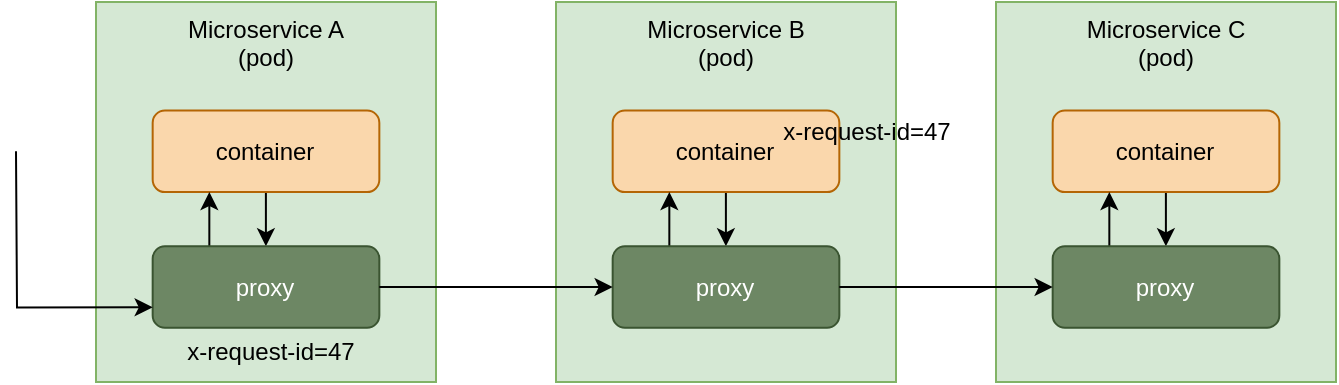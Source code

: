 <mxfile version="20.2.4" type="device" pages="5"><diagram id="2mDIoa3_bhc-OFTDzTO9" name="why-istio"><mxGraphModel dx="1510" dy="871" grid="1" gridSize="10" guides="1" tooltips="1" connect="1" arrows="1" fold="1" page="1" pageScale="1" pageWidth="827" pageHeight="1169" math="0" shadow="0"><root><mxCell id="0"/><mxCell id="1" parent="0"/><mxCell id="whl8i2Plg-GL2BsHwQDH-3" value="" style="group" parent="1" vertex="1" connectable="0"><mxGeometry x="60" y="120" width="170" height="190" as="geometry"/></mxCell><mxCell id="whl8i2Plg-GL2BsHwQDH-1" value="Microservice A&lt;br&gt;(pod)" style="rounded=0;whiteSpace=wrap;html=1;verticalAlign=top;fillColor=#d5e8d4;strokeColor=#82b366;" parent="whl8i2Plg-GL2BsHwQDH-3" vertex="1"><mxGeometry width="170" height="190" as="geometry"/></mxCell><mxCell id="JjlU4TIg-m7xcRAqQyi9-5" style="edgeStyle=orthogonalEdgeStyle;rounded=0;orthogonalLoop=1;jettySize=auto;html=1;" parent="whl8i2Plg-GL2BsHwQDH-3" source="whl8i2Plg-GL2BsHwQDH-2" target="JjlU4TIg-m7xcRAqQyi9-4" edge="1"><mxGeometry relative="1" as="geometry"/></mxCell><mxCell id="whl8i2Plg-GL2BsHwQDH-2" value="container" style="rounded=1;whiteSpace=wrap;html=1;fillColor=#fad7ac;strokeColor=#b46504;" parent="whl8i2Plg-GL2BsHwQDH-3" vertex="1"><mxGeometry x="28.333" y="54.286" width="113.333" height="40.714" as="geometry"/></mxCell><mxCell id="JjlU4TIg-m7xcRAqQyi9-26" style="edgeStyle=orthogonalEdgeStyle;rounded=0;orthogonalLoop=1;jettySize=auto;html=1;exitX=0.25;exitY=0;exitDx=0;exitDy=0;entryX=0.25;entryY=1;entryDx=0;entryDy=0;startArrow=none;startFill=0;endArrow=classic;endFill=1;" parent="whl8i2Plg-GL2BsHwQDH-3" source="JjlU4TIg-m7xcRAqQyi9-4" target="whl8i2Plg-GL2BsHwQDH-2" edge="1"><mxGeometry relative="1" as="geometry"/></mxCell><mxCell id="JjlU4TIg-m7xcRAqQyi9-4" value="proxy" style="rounded=1;whiteSpace=wrap;html=1;fillColor=#6d8764;strokeColor=#3A5431;fontColor=#ffffff;" parent="whl8i2Plg-GL2BsHwQDH-3" vertex="1"><mxGeometry x="28.333" y="122.143" width="113.333" height="40.714" as="geometry"/></mxCell><mxCell id="JjlU4TIg-m7xcRAqQyi9-24" value="x-request-id=47" style="text;html=1;align=center;verticalAlign=middle;resizable=0;points=[];autosize=1;strokeColor=none;fillColor=none;" parent="whl8i2Plg-GL2BsHwQDH-3" vertex="1"><mxGeometry x="31.67" y="160" width="110" height="30" as="geometry"/></mxCell><mxCell id="JjlU4TIg-m7xcRAqQyi9-6" value="" style="group" parent="1" vertex="1" connectable="0"><mxGeometry x="290" y="120" width="210" height="190" as="geometry"/></mxCell><mxCell id="JjlU4TIg-m7xcRAqQyi9-7" value="Microservice B&lt;br&gt;(pod)" style="rounded=0;whiteSpace=wrap;html=1;verticalAlign=top;fillColor=#d5e8d4;strokeColor=#82b366;" parent="JjlU4TIg-m7xcRAqQyi9-6" vertex="1"><mxGeometry width="170" height="190" as="geometry"/></mxCell><mxCell id="JjlU4TIg-m7xcRAqQyi9-8" style="edgeStyle=orthogonalEdgeStyle;rounded=0;orthogonalLoop=1;jettySize=auto;html=1;" parent="JjlU4TIg-m7xcRAqQyi9-6" source="JjlU4TIg-m7xcRAqQyi9-9" target="JjlU4TIg-m7xcRAqQyi9-10" edge="1"><mxGeometry relative="1" as="geometry"/></mxCell><mxCell id="JjlU4TIg-m7xcRAqQyi9-9" value="container" style="rounded=1;whiteSpace=wrap;html=1;fillColor=#fad7ac;strokeColor=#b46504;" parent="JjlU4TIg-m7xcRAqQyi9-6" vertex="1"><mxGeometry x="28.333" y="54.286" width="113.333" height="40.714" as="geometry"/></mxCell><mxCell id="JjlU4TIg-m7xcRAqQyi9-19" style="edgeStyle=orthogonalEdgeStyle;rounded=0;orthogonalLoop=1;jettySize=auto;html=1;exitX=0.25;exitY=0;exitDx=0;exitDy=0;entryX=0.25;entryY=1;entryDx=0;entryDy=0;startArrow=none;startFill=0;endArrow=classic;endFill=1;" parent="JjlU4TIg-m7xcRAqQyi9-6" source="JjlU4TIg-m7xcRAqQyi9-10" target="JjlU4TIg-m7xcRAqQyi9-9" edge="1"><mxGeometry relative="1" as="geometry"/></mxCell><mxCell id="JjlU4TIg-m7xcRAqQyi9-10" value="proxy" style="rounded=1;whiteSpace=wrap;html=1;fillColor=#6d8764;strokeColor=#3A5431;fontColor=#ffffff;" parent="JjlU4TIg-m7xcRAqQyi9-6" vertex="1"><mxGeometry x="28.333" y="122.143" width="113.333" height="40.714" as="geometry"/></mxCell><mxCell id="JjlU4TIg-m7xcRAqQyi9-25" value="x-request-id=47" style="text;html=1;align=center;verticalAlign=middle;resizable=0;points=[];autosize=1;strokeColor=none;fillColor=none;" parent="JjlU4TIg-m7xcRAqQyi9-6" vertex="1"><mxGeometry x="100" y="50" width="110" height="30" as="geometry"/></mxCell><mxCell id="JjlU4TIg-m7xcRAqQyi9-11" value="" style="group" parent="1" vertex="1" connectable="0"><mxGeometry x="510" y="120" width="170" height="190" as="geometry"/></mxCell><mxCell id="JjlU4TIg-m7xcRAqQyi9-12" value="Microservice C&lt;br&gt;(pod)" style="rounded=0;whiteSpace=wrap;html=1;verticalAlign=top;fillColor=#d5e8d4;strokeColor=#82b366;" parent="JjlU4TIg-m7xcRAqQyi9-11" vertex="1"><mxGeometry width="170" height="190" as="geometry"/></mxCell><mxCell id="JjlU4TIg-m7xcRAqQyi9-13" style="edgeStyle=orthogonalEdgeStyle;rounded=0;orthogonalLoop=1;jettySize=auto;html=1;" parent="JjlU4TIg-m7xcRAqQyi9-11" source="JjlU4TIg-m7xcRAqQyi9-14" target="JjlU4TIg-m7xcRAqQyi9-15" edge="1"><mxGeometry relative="1" as="geometry"/></mxCell><mxCell id="JjlU4TIg-m7xcRAqQyi9-14" value="container" style="rounded=1;whiteSpace=wrap;html=1;fillColor=#fad7ac;strokeColor=#b46504;" parent="JjlU4TIg-m7xcRAqQyi9-11" vertex="1"><mxGeometry x="28.333" y="54.286" width="113.333" height="40.714" as="geometry"/></mxCell><mxCell id="JjlU4TIg-m7xcRAqQyi9-23" style="edgeStyle=orthogonalEdgeStyle;rounded=0;orthogonalLoop=1;jettySize=auto;html=1;exitX=0.25;exitY=0;exitDx=0;exitDy=0;entryX=0.25;entryY=1;entryDx=0;entryDy=0;startArrow=none;startFill=0;endArrow=classic;endFill=1;" parent="JjlU4TIg-m7xcRAqQyi9-11" source="JjlU4TIg-m7xcRAqQyi9-15" target="JjlU4TIg-m7xcRAqQyi9-14" edge="1"><mxGeometry relative="1" as="geometry"/></mxCell><mxCell id="JjlU4TIg-m7xcRAqQyi9-15" value="proxy" style="rounded=1;whiteSpace=wrap;html=1;fillColor=#6d8764;strokeColor=#3A5431;fontColor=#ffffff;" parent="JjlU4TIg-m7xcRAqQyi9-11" vertex="1"><mxGeometry x="28.333" y="122.143" width="113.333" height="40.714" as="geometry"/></mxCell><mxCell id="JjlU4TIg-m7xcRAqQyi9-17" style="edgeStyle=orthogonalEdgeStyle;rounded=0;orthogonalLoop=1;jettySize=auto;html=1;endArrow=none;endFill=0;startArrow=classic;startFill=1;exitX=0;exitY=0.75;exitDx=0;exitDy=0;" parent="1" source="JjlU4TIg-m7xcRAqQyi9-4" edge="1"><mxGeometry relative="1" as="geometry"><mxPoint x="20" y="194.643" as="targetPoint"/></mxGeometry></mxCell><mxCell id="JjlU4TIg-m7xcRAqQyi9-18" style="edgeStyle=orthogonalEdgeStyle;rounded=0;orthogonalLoop=1;jettySize=auto;html=1;entryX=0;entryY=0.5;entryDx=0;entryDy=0;startArrow=none;startFill=0;endArrow=classic;endFill=1;" parent="1" source="JjlU4TIg-m7xcRAqQyi9-4" target="JjlU4TIg-m7xcRAqQyi9-10" edge="1"><mxGeometry relative="1" as="geometry"/></mxCell><mxCell id="JjlU4TIg-m7xcRAqQyi9-21" style="edgeStyle=orthogonalEdgeStyle;rounded=0;orthogonalLoop=1;jettySize=auto;html=1;entryX=0;entryY=0.5;entryDx=0;entryDy=0;startArrow=none;startFill=0;endArrow=classic;endFill=1;" parent="1" source="JjlU4TIg-m7xcRAqQyi9-10" target="JjlU4TIg-m7xcRAqQyi9-15" edge="1"><mxGeometry relative="1" as="geometry"/></mxCell></root></mxGraphModel></diagram><diagram id="7qMumM_43v014IORRALN" name="Gateway"><mxGraphModel dx="1510" dy="871" grid="1" gridSize="10" guides="1" tooltips="1" connect="1" arrows="1" fold="1" page="1" pageScale="1" pageWidth="827" pageHeight="1169" math="0" shadow="0"><root><mxCell id="0"/><mxCell id="1" parent="0"/><mxCell id="J2vEH2mLeQKIXWGXxtr6-1" value="" style="group" parent="1" vertex="1" connectable="0"><mxGeometry x="540" y="120" width="170" height="195" as="geometry"/></mxCell><mxCell id="J2vEH2mLeQKIXWGXxtr6-2" value="Microservice A&lt;br&gt;(v1 pod)" style="rounded=0;whiteSpace=wrap;html=1;verticalAlign=top;fillColor=#d5e8d4;strokeColor=#82b366;" parent="J2vEH2mLeQKIXWGXxtr6-1" vertex="1"><mxGeometry width="170" height="190" as="geometry"/></mxCell><mxCell id="J2vEH2mLeQKIXWGXxtr6-3" style="edgeStyle=orthogonalEdgeStyle;rounded=0;orthogonalLoop=1;jettySize=auto;html=1;" parent="J2vEH2mLeQKIXWGXxtr6-1" source="J2vEH2mLeQKIXWGXxtr6-4" target="J2vEH2mLeQKIXWGXxtr6-6" edge="1"><mxGeometry relative="1" as="geometry"/></mxCell><mxCell id="J2vEH2mLeQKIXWGXxtr6-4" value="container" style="rounded=1;whiteSpace=wrap;html=1;fillColor=#fad7ac;strokeColor=#b46504;" parent="J2vEH2mLeQKIXWGXxtr6-1" vertex="1"><mxGeometry x="28.333" y="54.286" width="113.333" height="40.714" as="geometry"/></mxCell><mxCell id="J2vEH2mLeQKIXWGXxtr6-5" style="edgeStyle=orthogonalEdgeStyle;rounded=0;orthogonalLoop=1;jettySize=auto;html=1;exitX=0.25;exitY=0;exitDx=0;exitDy=0;entryX=0.25;entryY=1;entryDx=0;entryDy=0;startArrow=none;startFill=0;endArrow=classic;endFill=1;" parent="J2vEH2mLeQKIXWGXxtr6-1" source="J2vEH2mLeQKIXWGXxtr6-6" target="J2vEH2mLeQKIXWGXxtr6-4" edge="1"><mxGeometry relative="1" as="geometry"/></mxCell><mxCell id="J2vEH2mLeQKIXWGXxtr6-6" value="proxy" style="rounded=1;whiteSpace=wrap;html=1;fillColor=#6d8764;strokeColor=#3A5431;fontColor=#ffffff;" parent="J2vEH2mLeQKIXWGXxtr6-1" vertex="1"><mxGeometry x="28.333" y="122.143" width="113.333" height="40.714" as="geometry"/></mxCell><mxCell id="J2vEH2mLeQKIXWGXxtr6-15" value="" style="group" parent="1" vertex="1" connectable="0"><mxGeometry x="210" y="245" width="170" height="155" as="geometry"/></mxCell><mxCell id="J2vEH2mLeQKIXWGXxtr6-16" value="Istio Ingress Gateway" style="rounded=0;whiteSpace=wrap;html=1;verticalAlign=top;fillColor=#d5e8d4;strokeColor=#82b366;" parent="J2vEH2mLeQKIXWGXxtr6-15" vertex="1"><mxGeometry width="170" height="155" as="geometry"/></mxCell><mxCell id="J2vEH2mLeQKIXWGXxtr6-17" style="edgeStyle=orthogonalEdgeStyle;rounded=0;orthogonalLoop=1;jettySize=auto;html=1;" parent="J2vEH2mLeQKIXWGXxtr6-15" source="J2vEH2mLeQKIXWGXxtr6-18" target="J2vEH2mLeQKIXWGXxtr6-20" edge="1"><mxGeometry relative="1" as="geometry"/></mxCell><mxCell id="J2vEH2mLeQKIXWGXxtr6-18" value="container" style="rounded=1;whiteSpace=wrap;html=1;fillColor=#fad7ac;strokeColor=#b46504;" parent="J2vEH2mLeQKIXWGXxtr6-15" vertex="1"><mxGeometry x="28.333" y="44.286" width="113.333" height="33.214" as="geometry"/></mxCell><mxCell id="J2vEH2mLeQKIXWGXxtr6-19" style="edgeStyle=orthogonalEdgeStyle;rounded=0;orthogonalLoop=1;jettySize=auto;html=1;exitX=0.25;exitY=0;exitDx=0;exitDy=0;entryX=0.25;entryY=1;entryDx=0;entryDy=0;startArrow=none;startFill=0;endArrow=classic;endFill=1;" parent="J2vEH2mLeQKIXWGXxtr6-15" source="J2vEH2mLeQKIXWGXxtr6-20" target="J2vEH2mLeQKIXWGXxtr6-18" edge="1"><mxGeometry relative="1" as="geometry"/></mxCell><mxCell id="J2vEH2mLeQKIXWGXxtr6-20" value="proxy" style="rounded=1;whiteSpace=wrap;html=1;fillColor=#6d8764;strokeColor=#3A5431;fontColor=#ffffff;" parent="J2vEH2mLeQKIXWGXxtr6-15" vertex="1"><mxGeometry x="28.333" y="99.643" width="113.333" height="33.214" as="geometry"/></mxCell><mxCell id="J2vEH2mLeQKIXWGXxtr6-9" value="Microservice A&lt;br&gt;(v2 pod)" style="rounded=0;whiteSpace=wrap;html=1;verticalAlign=top;fillColor=#d5e8d4;strokeColor=#82b366;" parent="1" vertex="1"><mxGeometry x="540" y="340" width="170" height="190" as="geometry"/></mxCell><mxCell id="J2vEH2mLeQKIXWGXxtr6-10" style="edgeStyle=orthogonalEdgeStyle;rounded=0;orthogonalLoop=1;jettySize=auto;html=1;" parent="1" source="J2vEH2mLeQKIXWGXxtr6-11" target="J2vEH2mLeQKIXWGXxtr6-13" edge="1"><mxGeometry relative="1" as="geometry"/></mxCell><mxCell id="J2vEH2mLeQKIXWGXxtr6-11" value="container" style="rounded=1;whiteSpace=wrap;html=1;fillColor=#fad7ac;strokeColor=#b46504;" parent="1" vertex="1"><mxGeometry x="568.333" y="394.286" width="113.333" height="40.714" as="geometry"/></mxCell><mxCell id="J2vEH2mLeQKIXWGXxtr6-12" style="edgeStyle=orthogonalEdgeStyle;rounded=0;orthogonalLoop=1;jettySize=auto;html=1;exitX=0.25;exitY=0;exitDx=0;exitDy=0;entryX=0.25;entryY=1;entryDx=0;entryDy=0;startArrow=none;startFill=0;endArrow=classic;endFill=1;" parent="1" source="J2vEH2mLeQKIXWGXxtr6-13" target="J2vEH2mLeQKIXWGXxtr6-11" edge="1"><mxGeometry relative="1" as="geometry"/></mxCell><mxCell id="J2vEH2mLeQKIXWGXxtr6-13" value="proxy" style="rounded=1;whiteSpace=wrap;html=1;fillColor=#6d8764;strokeColor=#3A5431;fontColor=#ffffff;" parent="1" vertex="1"><mxGeometry x="568.333" y="462.143" width="113.333" height="40.714" as="geometry"/></mxCell><mxCell id="J2vEH2mLeQKIXWGXxtr6-24" style="edgeStyle=orthogonalEdgeStyle;rounded=0;orthogonalLoop=1;jettySize=auto;html=1;entryX=0;entryY=0.5;entryDx=0;entryDy=0;" parent="1" source="J2vEH2mLeQKIXWGXxtr6-16" target="J2vEH2mLeQKIXWGXxtr6-2" edge="1"><mxGeometry relative="1" as="geometry"/></mxCell><mxCell id="J2vEH2mLeQKIXWGXxtr6-26" value="90%" style="edgeLabel;html=1;align=center;verticalAlign=middle;resizable=0;points=[];" parent="J2vEH2mLeQKIXWGXxtr6-24" vertex="1" connectable="0"><mxGeometry x="0.181" y="-2" relative="1" as="geometry"><mxPoint as="offset"/></mxGeometry></mxCell><mxCell id="J2vEH2mLeQKIXWGXxtr6-25" style="edgeStyle=orthogonalEdgeStyle;rounded=0;orthogonalLoop=1;jettySize=auto;html=1;entryX=0;entryY=0.5;entryDx=0;entryDy=0;" parent="1" source="J2vEH2mLeQKIXWGXxtr6-16" target="J2vEH2mLeQKIXWGXxtr6-9" edge="1"><mxGeometry relative="1" as="geometry"/></mxCell><mxCell id="J2vEH2mLeQKIXWGXxtr6-27" value="10%" style="edgeLabel;html=1;align=center;verticalAlign=middle;resizable=0;points=[];" parent="J2vEH2mLeQKIXWGXxtr6-25" vertex="1" connectable="0"><mxGeometry x="-0.141" y="-1" relative="1" as="geometry"><mxPoint as="offset"/></mxGeometry></mxCell><mxCell id="J2vEH2mLeQKIXWGXxtr6-29" style="edgeStyle=orthogonalEdgeStyle;rounded=0;orthogonalLoop=1;jettySize=auto;html=1;entryX=0;entryY=0.5;entryDx=0;entryDy=0;" parent="1" source="J2vEH2mLeQKIXWGXxtr6-28" target="J2vEH2mLeQKIXWGXxtr6-16" edge="1"><mxGeometry relative="1" as="geometry"/></mxCell><mxCell id="J2vEH2mLeQKIXWGXxtr6-28" value="Incoming Traffic" style="text;html=1;strokeColor=none;fillColor=none;align=center;verticalAlign=middle;whiteSpace=wrap;rounded=0;" parent="1" vertex="1"><mxGeometry x="50" y="307.5" width="60" height="30" as="geometry"/></mxCell></root></mxGraphModel></diagram><diagram id="GDc8Ut4xg55mDlq5xhCg" name="circuit-breaker"><mxGraphModel dx="1510" dy="823" grid="1" gridSize="10" guides="1" tooltips="1" connect="1" arrows="1" fold="1" page="1" pageScale="1" pageWidth="827" pageHeight="1169" math="0" shadow="0"><root><mxCell id="0"/><mxCell id="1" parent="0"/><mxCell id="mFcC5QfW4bo2LhR1_HeE-7" value="" style="group;verticalAlign=top;" vertex="1" connectable="0" parent="1"><mxGeometry x="210" y="245" width="170" height="155" as="geometry"/></mxCell><mxCell id="mFcC5QfW4bo2LhR1_HeE-8" value="Istio Ingress Gateway" style="rounded=0;whiteSpace=wrap;html=1;verticalAlign=top;fillColor=#d5e8d4;strokeColor=#82b366;" vertex="1" parent="mFcC5QfW4bo2LhR1_HeE-7"><mxGeometry width="170" height="155" as="geometry"/></mxCell><mxCell id="mFcC5QfW4bo2LhR1_HeE-9" style="edgeStyle=orthogonalEdgeStyle;rounded=0;orthogonalLoop=1;jettySize=auto;html=1;" edge="1" parent="mFcC5QfW4bo2LhR1_HeE-7" source="mFcC5QfW4bo2LhR1_HeE-10" target="mFcC5QfW4bo2LhR1_HeE-12"><mxGeometry relative="1" as="geometry"/></mxCell><mxCell id="mFcC5QfW4bo2LhR1_HeE-10" value="container" style="rounded=1;whiteSpace=wrap;html=1;fillColor=#fad7ac;strokeColor=#b46504;" vertex="1" parent="mFcC5QfW4bo2LhR1_HeE-7"><mxGeometry x="28.333" y="44.286" width="113.333" height="33.214" as="geometry"/></mxCell><mxCell id="mFcC5QfW4bo2LhR1_HeE-11" style="edgeStyle=orthogonalEdgeStyle;rounded=0;orthogonalLoop=1;jettySize=auto;html=1;exitX=0.25;exitY=0;exitDx=0;exitDy=0;entryX=0.25;entryY=1;entryDx=0;entryDy=0;startArrow=none;startFill=0;endArrow=classic;endFill=1;" edge="1" parent="mFcC5QfW4bo2LhR1_HeE-7" source="mFcC5QfW4bo2LhR1_HeE-12" target="mFcC5QfW4bo2LhR1_HeE-10"><mxGeometry relative="1" as="geometry"/></mxCell><mxCell id="mFcC5QfW4bo2LhR1_HeE-12" value="proxy" style="rounded=1;whiteSpace=wrap;html=1;fillColor=#6d8764;strokeColor=#3A5431;fontColor=#ffffff;verticalAlign=top;" vertex="1" parent="mFcC5QfW4bo2LhR1_HeE-7"><mxGeometry x="28.33" y="99.64" width="113.33" height="50.36" as="geometry"/></mxCell><mxCell id="mFcC5QfW4bo2LhR1_HeE-40" value="circuit breaker" style="rounded=0;whiteSpace=wrap;html=1;fillColor=#ffff88;strokeColor=#36393d;" vertex="1" parent="mFcC5QfW4bo2LhR1_HeE-7"><mxGeometry x="39.99" y="125" width="90" height="20" as="geometry"/></mxCell><mxCell id="mFcC5QfW4bo2LhR1_HeE-22" style="edgeStyle=orthogonalEdgeStyle;rounded=0;orthogonalLoop=1;jettySize=auto;html=1;entryX=0;entryY=0.5;entryDx=0;entryDy=0;" edge="1" parent="1" source="mFcC5QfW4bo2LhR1_HeE-23" target="mFcC5QfW4bo2LhR1_HeE-8"><mxGeometry relative="1" as="geometry"/></mxCell><mxCell id="mFcC5QfW4bo2LhR1_HeE-23" value="Incoming Traffic" style="text;html=1;strokeColor=none;fillColor=none;align=center;verticalAlign=middle;whiteSpace=wrap;rounded=0;" vertex="1" parent="1"><mxGeometry x="50" y="307.5" width="60" height="30" as="geometry"/></mxCell><mxCell id="mFcC5QfW4bo2LhR1_HeE-24" value="pod (replica 1)" style="rounded=1;whiteSpace=wrap;html=1;fillColor=#cdeb8b;strokeColor=#36393d;" vertex="1" parent="1"><mxGeometry x="580" y="231.25" width="120" height="38.75" as="geometry"/></mxCell><mxCell id="mFcC5QfW4bo2LhR1_HeE-25" value="pod (replica 2)" style="rounded=1;whiteSpace=wrap;html=1;fillColor=#cdeb8b;strokeColor=#36393d;" vertex="1" parent="1"><mxGeometry x="580" y="440" width="120" height="42.5" as="geometry"/></mxCell><mxCell id="mFcC5QfW4bo2LhR1_HeE-26" style="edgeStyle=orthogonalEdgeStyle;rounded=0;orthogonalLoop=1;jettySize=auto;html=1;entryX=0;entryY=0.5;entryDx=0;entryDy=0;curved=1;" edge="1" parent="1" target="mFcC5QfW4bo2LhR1_HeE-24"><mxGeometry relative="1" as="geometry"><mxPoint x="340" y="380" as="sourcePoint"/></mxGeometry></mxCell><mxCell id="mFcC5QfW4bo2LhR1_HeE-27" style="edgeStyle=orthogonalEdgeStyle;curved=1;rounded=0;orthogonalLoop=1;jettySize=auto;html=1;entryX=0;entryY=0.5;entryDx=0;entryDy=0;exitX=1;exitY=0.5;exitDx=0;exitDy=0;" edge="1" parent="1" source="mFcC5QfW4bo2LhR1_HeE-40" target="mFcC5QfW4bo2LhR1_HeE-25"><mxGeometry relative="1" as="geometry"/></mxCell><mxCell id="mFcC5QfW4bo2LhR1_HeE-28" value="" style="group" vertex="1" connectable="0" parent="1"><mxGeometry x="210" y="533.75" width="170" height="155" as="geometry"/></mxCell><mxCell id="mFcC5QfW4bo2LhR1_HeE-29" value="Istio Ingress Gateway" style="rounded=0;whiteSpace=wrap;html=1;verticalAlign=top;fillColor=#d5e8d4;strokeColor=#82b366;" vertex="1" parent="mFcC5QfW4bo2LhR1_HeE-28"><mxGeometry width="170" height="155" as="geometry"/></mxCell><mxCell id="mFcC5QfW4bo2LhR1_HeE-30" style="edgeStyle=orthogonalEdgeStyle;rounded=0;orthogonalLoop=1;jettySize=auto;html=1;" edge="1" parent="mFcC5QfW4bo2LhR1_HeE-28" source="mFcC5QfW4bo2LhR1_HeE-31" target="mFcC5QfW4bo2LhR1_HeE-33"><mxGeometry relative="1" as="geometry"/></mxCell><mxCell id="mFcC5QfW4bo2LhR1_HeE-31" value="container" style="rounded=1;whiteSpace=wrap;html=1;fillColor=#fad7ac;strokeColor=#b46504;" vertex="1" parent="mFcC5QfW4bo2LhR1_HeE-28"><mxGeometry x="28.333" y="44.286" width="113.333" height="33.214" as="geometry"/></mxCell><mxCell id="mFcC5QfW4bo2LhR1_HeE-32" style="edgeStyle=orthogonalEdgeStyle;rounded=0;orthogonalLoop=1;jettySize=auto;html=1;exitX=0.25;exitY=0;exitDx=0;exitDy=0;entryX=0.25;entryY=1;entryDx=0;entryDy=0;startArrow=none;startFill=0;endArrow=classic;endFill=1;" edge="1" parent="mFcC5QfW4bo2LhR1_HeE-28" source="mFcC5QfW4bo2LhR1_HeE-33" target="mFcC5QfW4bo2LhR1_HeE-31"><mxGeometry relative="1" as="geometry"/></mxCell><mxCell id="mFcC5QfW4bo2LhR1_HeE-33" value="proxy" style="rounded=1;whiteSpace=wrap;html=1;fillColor=#6d8764;strokeColor=#3A5431;fontColor=#ffffff;verticalAlign=top;" vertex="1" parent="mFcC5QfW4bo2LhR1_HeE-28"><mxGeometry x="28.33" y="99.64" width="113.33" height="50.36" as="geometry"/></mxCell><mxCell id="mFcC5QfW4bo2LhR1_HeE-41" value="circuit breaker" style="rounded=0;whiteSpace=wrap;html=1;fillColor=#ffff88;strokeColor=#36393d;" vertex="1" parent="mFcC5QfW4bo2LhR1_HeE-28"><mxGeometry x="40" y="126.25" width="90" height="20" as="geometry"/></mxCell><mxCell id="mFcC5QfW4bo2LhR1_HeE-34" style="edgeStyle=orthogonalEdgeStyle;rounded=0;orthogonalLoop=1;jettySize=auto;html=1;entryX=0;entryY=0.5;entryDx=0;entryDy=0;" edge="1" parent="1" source="mFcC5QfW4bo2LhR1_HeE-35" target="mFcC5QfW4bo2LhR1_HeE-29"><mxGeometry relative="1" as="geometry"/></mxCell><mxCell id="mFcC5QfW4bo2LhR1_HeE-35" value="Incoming Traffic" style="text;html=1;strokeColor=none;fillColor=none;align=center;verticalAlign=middle;whiteSpace=wrap;rounded=0;" vertex="1" parent="1"><mxGeometry x="50" y="596.25" width="60" height="30" as="geometry"/></mxCell><mxCell id="mFcC5QfW4bo2LhR1_HeE-36" value="pod (replica 1)" style="rounded=1;whiteSpace=wrap;html=1;fillColor=#ffcccc;strokeColor=#36393d;" vertex="1" parent="1"><mxGeometry x="580" y="520" width="120" height="38.75" as="geometry"/></mxCell><mxCell id="mFcC5QfW4bo2LhR1_HeE-37" value="pod (replica 2)" style="rounded=1;whiteSpace=wrap;html=1;fillColor=#cdeb8b;strokeColor=#36393d;" vertex="1" parent="1"><mxGeometry x="580" y="728.75" width="120" height="42.5" as="geometry"/></mxCell><mxCell id="mFcC5QfW4bo2LhR1_HeE-39" style="edgeStyle=orthogonalEdgeStyle;curved=1;rounded=0;orthogonalLoop=1;jettySize=auto;html=1;entryX=0;entryY=0.5;entryDx=0;entryDy=0;exitX=1;exitY=0.5;exitDx=0;exitDy=0;" edge="1" parent="1" source="mFcC5QfW4bo2LhR1_HeE-41" target="mFcC5QfW4bo2LhR1_HeE-37"><mxGeometry relative="1" as="geometry"/></mxCell></root></mxGraphModel></diagram><diagram id="Ro4LW0WAieNGATX4lxxH" name="circuit-breaker-backpressure"><mxGraphModel dx="1510" dy="871" grid="1" gridSize="10" guides="1" tooltips="1" connect="1" arrows="1" fold="1" page="1" pageScale="1" pageWidth="827" pageHeight="1169" math="0" shadow="0"><root><mxCell id="0"/><mxCell id="1" parent="0"/><mxCell id="3jdFkLQTiuHm-Km34vKo-1" value="" style="group;verticalAlign=top;" parent="1" vertex="1" connectable="0"><mxGeometry x="210" y="245" width="170" height="155" as="geometry"/></mxCell><mxCell id="3jdFkLQTiuHm-Km34vKo-2" value="Istio Ingress Gateway" style="rounded=0;whiteSpace=wrap;html=1;verticalAlign=top;fillColor=#d5e8d4;strokeColor=#82b366;" parent="3jdFkLQTiuHm-Km34vKo-1" vertex="1"><mxGeometry width="170" height="155" as="geometry"/></mxCell><mxCell id="3jdFkLQTiuHm-Km34vKo-3" style="edgeStyle=orthogonalEdgeStyle;rounded=0;orthogonalLoop=1;jettySize=auto;html=1;" parent="3jdFkLQTiuHm-Km34vKo-1" source="3jdFkLQTiuHm-Km34vKo-4" target="3jdFkLQTiuHm-Km34vKo-6" edge="1"><mxGeometry relative="1" as="geometry"/></mxCell><mxCell id="3jdFkLQTiuHm-Km34vKo-4" value="container" style="rounded=1;whiteSpace=wrap;html=1;fillColor=#fad7ac;strokeColor=#b46504;" parent="3jdFkLQTiuHm-Km34vKo-1" vertex="1"><mxGeometry x="28.333" y="44.286" width="113.333" height="33.214" as="geometry"/></mxCell><mxCell id="3jdFkLQTiuHm-Km34vKo-5" style="edgeStyle=orthogonalEdgeStyle;rounded=0;orthogonalLoop=1;jettySize=auto;html=1;exitX=0.25;exitY=0;exitDx=0;exitDy=0;entryX=0.25;entryY=1;entryDx=0;entryDy=0;startArrow=none;startFill=0;endArrow=classic;endFill=1;" parent="3jdFkLQTiuHm-Km34vKo-1" source="3jdFkLQTiuHm-Km34vKo-6" target="3jdFkLQTiuHm-Km34vKo-4" edge="1"><mxGeometry relative="1" as="geometry"/></mxCell><mxCell id="3jdFkLQTiuHm-Km34vKo-6" value="proxy" style="rounded=1;whiteSpace=wrap;html=1;fillColor=#6d8764;strokeColor=#3A5431;fontColor=#ffffff;verticalAlign=top;" parent="3jdFkLQTiuHm-Km34vKo-1" vertex="1"><mxGeometry x="28.33" y="99.64" width="113.33" height="50.36" as="geometry"/></mxCell><mxCell id="3jdFkLQTiuHm-Km34vKo-7" value="circuit breaker" style="rounded=0;whiteSpace=wrap;html=1;fillColor=#ffff88;strokeColor=#36393d;" parent="3jdFkLQTiuHm-Km34vKo-1" vertex="1"><mxGeometry x="39.99" y="125" width="90" height="20" as="geometry"/></mxCell><mxCell id="3jdFkLQTiuHm-Km34vKo-8" style="edgeStyle=orthogonalEdgeStyle;rounded=0;orthogonalLoop=1;jettySize=auto;html=1;entryX=0;entryY=0.5;entryDx=0;entryDy=0;" parent="1" source="3jdFkLQTiuHm-Km34vKo-9" target="3jdFkLQTiuHm-Km34vKo-2" edge="1"><mxGeometry relative="1" as="geometry"/></mxCell><mxCell id="3jdFkLQTiuHm-Km34vKo-9" value="Incoming Traffic" style="text;html=1;strokeColor=none;fillColor=none;align=center;verticalAlign=middle;whiteSpace=wrap;rounded=0;" parent="1" vertex="1"><mxGeometry x="50" y="307.5" width="60" height="30" as="geometry"/></mxCell><mxCell id="3jdFkLQTiuHm-Km34vKo-10" value="pod (replica 1)" style="rounded=1;whiteSpace=wrap;html=1;fillColor=#cdeb8b;strokeColor=#36393d;" parent="1" vertex="1"><mxGeometry x="580" y="361.25" width="120" height="38.75" as="geometry"/></mxCell><mxCell id="3jdFkLQTiuHm-Km34vKo-12" style="edgeStyle=orthogonalEdgeStyle;rounded=0;orthogonalLoop=1;jettySize=auto;html=1;entryX=0;entryY=0.5;entryDx=0;entryDy=0;curved=1;" parent="1" target="3jdFkLQTiuHm-Km34vKo-10" edge="1"><mxGeometry relative="1" as="geometry"><mxPoint x="340" y="380" as="sourcePoint"/></mxGeometry></mxCell><mxCell id="3jdFkLQTiuHm-Km34vKo-14" value="" style="group" parent="1" vertex="1" connectable="0"><mxGeometry x="210" y="533.75" width="170" height="155" as="geometry"/></mxCell><mxCell id="3jdFkLQTiuHm-Km34vKo-15" value="Istio Ingress Gateway" style="rounded=0;whiteSpace=wrap;html=1;verticalAlign=top;fillColor=#d5e8d4;strokeColor=#82b366;" parent="3jdFkLQTiuHm-Km34vKo-14" vertex="1"><mxGeometry width="170" height="155" as="geometry"/></mxCell><mxCell id="3jdFkLQTiuHm-Km34vKo-16" style="edgeStyle=orthogonalEdgeStyle;rounded=0;orthogonalLoop=1;jettySize=auto;html=1;" parent="3jdFkLQTiuHm-Km34vKo-14" source="3jdFkLQTiuHm-Km34vKo-17" target="3jdFkLQTiuHm-Km34vKo-19" edge="1"><mxGeometry relative="1" as="geometry"/></mxCell><mxCell id="3jdFkLQTiuHm-Km34vKo-17" value="container" style="rounded=1;whiteSpace=wrap;html=1;fillColor=#fad7ac;strokeColor=#b46504;" parent="3jdFkLQTiuHm-Km34vKo-14" vertex="1"><mxGeometry x="28.333" y="44.286" width="113.333" height="33.214" as="geometry"/></mxCell><mxCell id="3jdFkLQTiuHm-Km34vKo-18" style="edgeStyle=orthogonalEdgeStyle;rounded=0;orthogonalLoop=1;jettySize=auto;html=1;exitX=0.25;exitY=0;exitDx=0;exitDy=0;entryX=0.25;entryY=1;entryDx=0;entryDy=0;startArrow=none;startFill=0;endArrow=classic;endFill=1;" parent="3jdFkLQTiuHm-Km34vKo-14" source="3jdFkLQTiuHm-Km34vKo-19" target="3jdFkLQTiuHm-Km34vKo-17" edge="1"><mxGeometry relative="1" as="geometry"/></mxCell><mxCell id="3jdFkLQTiuHm-Km34vKo-19" value="proxy" style="rounded=1;whiteSpace=wrap;html=1;fillColor=#6d8764;strokeColor=#3A5431;fontColor=#ffffff;verticalAlign=top;" parent="3jdFkLQTiuHm-Km34vKo-14" vertex="1"><mxGeometry x="28.33" y="99.64" width="113.33" height="50.36" as="geometry"/></mxCell><mxCell id="3jdFkLQTiuHm-Km34vKo-20" value="circuit breaker" style="rounded=0;whiteSpace=wrap;html=1;fillColor=#ffff88;strokeColor=#36393d;" parent="3jdFkLQTiuHm-Km34vKo-14" vertex="1"><mxGeometry x="40" y="126.25" width="90" height="20" as="geometry"/></mxCell><mxCell id="3jdFkLQTiuHm-Km34vKo-21" style="edgeStyle=orthogonalEdgeStyle;rounded=0;orthogonalLoop=1;jettySize=auto;html=1;entryX=0;entryY=0.5;entryDx=0;entryDy=0;" parent="1" source="3jdFkLQTiuHm-Km34vKo-22" target="3jdFkLQTiuHm-Km34vKo-15" edge="1"><mxGeometry relative="1" as="geometry"/></mxCell><mxCell id="3jdFkLQTiuHm-Km34vKo-22" value="Incoming Traffic" style="text;html=1;strokeColor=none;fillColor=none;align=center;verticalAlign=middle;whiteSpace=wrap;rounded=0;" parent="1" vertex="1"><mxGeometry x="50" y="596.25" width="60" height="30" as="geometry"/></mxCell><mxCell id="3jdFkLQTiuHm-Km34vKo-23" value="pod (replica 1)" style="rounded=1;whiteSpace=wrap;html=1;fillColor=#ffcccc;strokeColor=#36393d;" parent="1" vertex="1"><mxGeometry x="580" y="650" width="120" height="38.75" as="geometry"/></mxCell></root></mxGraphModel></diagram><diagram id="qXKlpXAwz4C82rI8R2wo" name="permissive-mTLS"><mxGraphModel dx="1510" dy="871" grid="1" gridSize="10" guides="1" tooltips="1" connect="1" arrows="1" fold="1" page="1" pageScale="1" pageWidth="827" pageHeight="1169" math="0" shadow="0"><root><mxCell id="0"/><mxCell id="1" parent="0"/><mxCell id="apQVgsjBUuypylpbDITi-1" value="Microservice&lt;br&gt;(non-istio namespace)" style="rounded=0;whiteSpace=wrap;html=1;verticalAlign=top;fillColor=#d5e8d4;strokeColor=#82b366;" vertex="1" parent="1"><mxGeometry x="110" y="210" width="230" height="320" as="geometry"/></mxCell><mxCell id="apQVgsjBUuypylpbDITi-2" value="Microservice&lt;br&gt;(istio-enabled namespace)" style="rounded=0;whiteSpace=wrap;html=1;verticalAlign=top;fillColor=#d5e8d4;strokeColor=#82b366;" vertex="1" parent="1"><mxGeometry x="450" y="210" width="230" height="320" as="geometry"/></mxCell><mxCell id="fJMTnvQuWDEPQjlAP-ye-1" style="edgeStyle=orthogonalEdgeStyle;rounded=0;orthogonalLoop=1;jettySize=auto;html=1;entryX=0;entryY=0.5;entryDx=0;entryDy=0;" edge="1" parent="1" source="mwPehgjvyjpDI0cVqqwi-2" target="mwPehgjvyjpDI0cVqqwi-5"><mxGeometry relative="1" as="geometry"/></mxCell><mxCell id="fJMTnvQuWDEPQjlAP-ye-2" value="HTTP" style="edgeLabel;html=1;align=center;verticalAlign=middle;resizable=0;points=[];" vertex="1" connectable="0" parent="fJMTnvQuWDEPQjlAP-ye-1"><mxGeometry x="0.08" y="1" relative="1" as="geometry"><mxPoint as="offset"/></mxGeometry></mxCell><mxCell id="mwPehgjvyjpDI0cVqqwi-2" value="container" style="rounded=1;whiteSpace=wrap;html=1;fillColor=#ffcc99;strokeColor=#36393d;" vertex="1" parent="1"><mxGeometry x="165" y="290" width="120" height="40" as="geometry"/></mxCell><mxCell id="mwPehgjvyjpDI0cVqqwi-3" value="container" style="rounded=1;whiteSpace=wrap;html=1;fillColor=#ffcc99;strokeColor=#36393d;" vertex="1" parent="1"><mxGeometry x="505" y="290" width="120" height="40" as="geometry"/></mxCell><mxCell id="fJMTnvQuWDEPQjlAP-ye-3" style="edgeStyle=orthogonalEdgeStyle;rounded=0;orthogonalLoop=1;jettySize=auto;html=1;entryX=0.5;entryY=1;entryDx=0;entryDy=0;" edge="1" parent="1" source="mwPehgjvyjpDI0cVqqwi-5" target="mwPehgjvyjpDI0cVqqwi-3"><mxGeometry relative="1" as="geometry"/></mxCell><mxCell id="mwPehgjvyjpDI0cVqqwi-5" value="proxy" style="rounded=1;whiteSpace=wrap;html=1;fillColor=#6d8764;strokeColor=#3A5431;fontColor=#ffffff;" vertex="1" parent="1"><mxGeometry x="505" y="410" width="120" height="40" as="geometry"/></mxCell></root></mxGraphModel></diagram></mxfile>